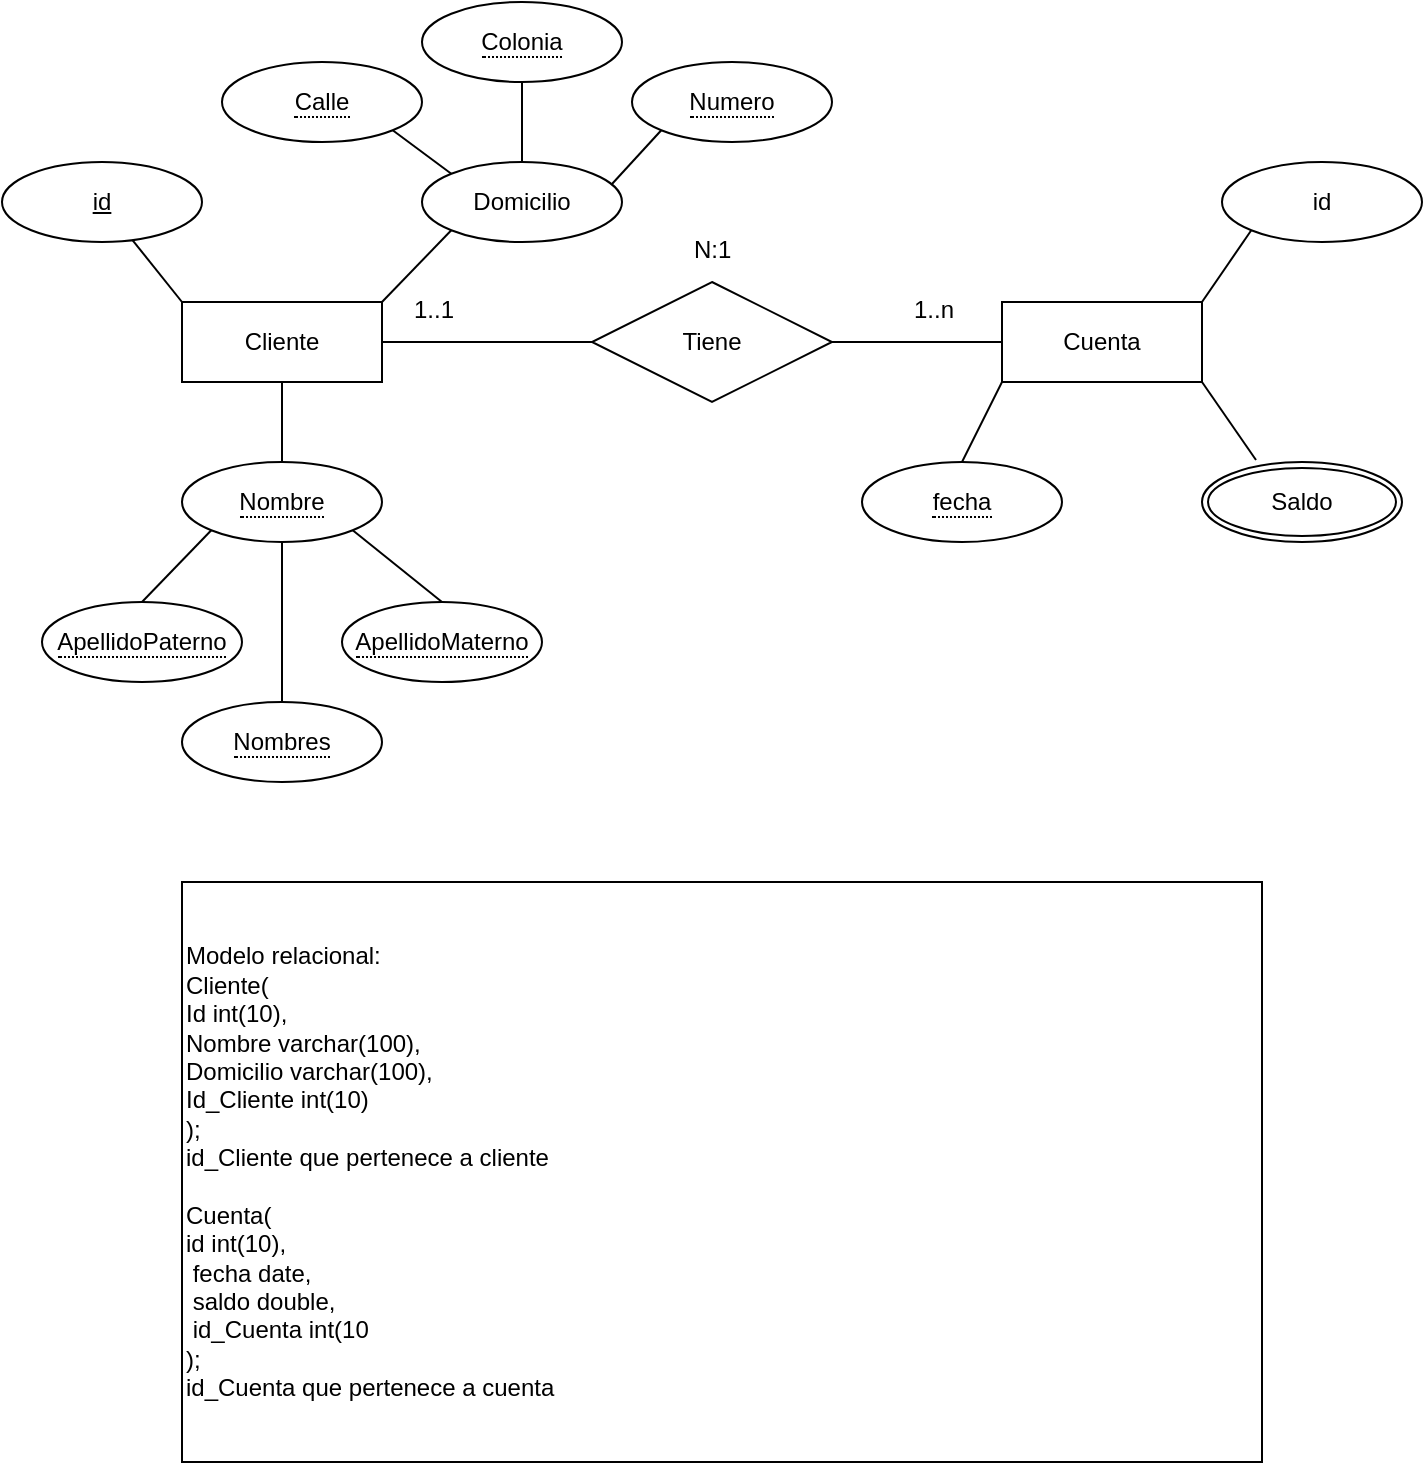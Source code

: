 <mxfile version="20.8.20" type="device"><diagram id="R2lEEEUBdFMjLlhIrx00" name="Page-1"><mxGraphModel dx="1114" dy="528" grid="1" gridSize="10" guides="1" tooltips="1" connect="1" arrows="1" fold="1" page="1" pageScale="1" pageWidth="850" pageHeight="1100" math="0" shadow="0" extFonts="Permanent Marker^https://fonts.googleapis.com/css?family=Permanent+Marker"><root><mxCell id="0"/><mxCell id="1" parent="0"/><mxCell id="7ay_JuVq95Knc4IayuH7-34" value="Cliente" style="whiteSpace=wrap;html=1;align=center;" vertex="1" parent="1"><mxGeometry x="300" y="290" width="100" height="40" as="geometry"/></mxCell><mxCell id="7ay_JuVq95Knc4IayuH7-35" value="Cuenta" style="whiteSpace=wrap;html=1;align=center;" vertex="1" parent="1"><mxGeometry x="710" y="290" width="100" height="40" as="geometry"/></mxCell><mxCell id="7ay_JuVq95Knc4IayuH7-36" value="&lt;u&gt;id&lt;/u&gt;" style="ellipse;whiteSpace=wrap;html=1;align=center;" vertex="1" parent="1"><mxGeometry x="210" y="220" width="100" height="40" as="geometry"/></mxCell><mxCell id="7ay_JuVq95Knc4IayuH7-37" value="&lt;span style=&quot;border-bottom: 1px dotted&quot;&gt;Nombre&lt;/span&gt;" style="ellipse;whiteSpace=wrap;html=1;align=center;" vertex="1" parent="1"><mxGeometry x="300" y="370" width="100" height="40" as="geometry"/></mxCell><mxCell id="7ay_JuVq95Knc4IayuH7-38" value="&lt;span style=&quot;border-bottom: 1px dotted&quot;&gt;ApellidoPaterno&lt;/span&gt;" style="ellipse;whiteSpace=wrap;html=1;align=center;" vertex="1" parent="1"><mxGeometry x="230" y="440" width="100" height="40" as="geometry"/></mxCell><mxCell id="7ay_JuVq95Knc4IayuH7-39" value="&lt;span style=&quot;border-bottom: 1px dotted&quot;&gt;ApellidoMaterno&lt;/span&gt;" style="ellipse;whiteSpace=wrap;html=1;align=center;" vertex="1" parent="1"><mxGeometry x="380" y="440" width="100" height="40" as="geometry"/></mxCell><mxCell id="7ay_JuVq95Knc4IayuH7-40" value="Domicilio" style="ellipse;whiteSpace=wrap;html=1;align=center;" vertex="1" parent="1"><mxGeometry x="420" y="220" width="100" height="40" as="geometry"/></mxCell><mxCell id="7ay_JuVq95Knc4IayuH7-41" value="id" style="ellipse;whiteSpace=wrap;html=1;align=center;" vertex="1" parent="1"><mxGeometry x="820" y="220" width="100" height="40" as="geometry"/></mxCell><mxCell id="7ay_JuVq95Knc4IayuH7-42" value="&lt;span style=&quot;border-bottom: 1px dotted&quot;&gt;fecha&lt;/span&gt;" style="ellipse;whiteSpace=wrap;html=1;align=center;" vertex="1" parent="1"><mxGeometry x="640" y="370" width="100" height="40" as="geometry"/></mxCell><mxCell id="7ay_JuVq95Knc4IayuH7-43" value="Saldo" style="ellipse;shape=doubleEllipse;margin=3;whiteSpace=wrap;html=1;align=center;" vertex="1" parent="1"><mxGeometry x="810" y="370" width="100" height="40" as="geometry"/></mxCell><mxCell id="7ay_JuVq95Knc4IayuH7-44" value="" style="endArrow=none;html=1;rounded=0;exitX=0.5;exitY=1;exitDx=0;exitDy=0;" edge="1" parent="1" source="7ay_JuVq95Knc4IayuH7-34"><mxGeometry width="50" height="50" relative="1" as="geometry"><mxPoint x="390" y="320" as="sourcePoint"/><mxPoint x="350" y="370" as="targetPoint"/><Array as="points"><mxPoint x="350" y="370"/></Array></mxGeometry></mxCell><mxCell id="7ay_JuVq95Knc4IayuH7-45" value="" style="endArrow=none;html=1;rounded=0;entryX=0.5;entryY=0;entryDx=0;entryDy=0;exitX=0;exitY=1;exitDx=0;exitDy=0;" edge="1" parent="1" source="7ay_JuVq95Knc4IayuH7-37" target="7ay_JuVq95Knc4IayuH7-38"><mxGeometry width="50" height="50" relative="1" as="geometry"><mxPoint x="330" y="380" as="sourcePoint"/><mxPoint x="440" y="270" as="targetPoint"/></mxGeometry></mxCell><mxCell id="7ay_JuVq95Knc4IayuH7-46" value="" style="endArrow=none;html=1;rounded=0;entryX=0.5;entryY=0;entryDx=0;entryDy=0;exitX=1;exitY=1;exitDx=0;exitDy=0;" edge="1" parent="1" source="7ay_JuVq95Knc4IayuH7-37" target="7ay_JuVq95Knc4IayuH7-39"><mxGeometry width="50" height="50" relative="1" as="geometry"><mxPoint x="390" y="320" as="sourcePoint"/><mxPoint x="440" y="270" as="targetPoint"/></mxGeometry></mxCell><mxCell id="7ay_JuVq95Knc4IayuH7-47" value="" style="endArrow=none;html=1;rounded=0;exitX=0;exitY=0;exitDx=0;exitDy=0;" edge="1" parent="1" source="7ay_JuVq95Knc4IayuH7-34" target="7ay_JuVq95Knc4IayuH7-36"><mxGeometry width="50" height="50" relative="1" as="geometry"><mxPoint x="320" y="320" as="sourcePoint"/><mxPoint x="370" y="270" as="targetPoint"/></mxGeometry></mxCell><mxCell id="7ay_JuVq95Knc4IayuH7-48" value="" style="endArrow=none;html=1;rounded=0;entryX=0;entryY=1;entryDx=0;entryDy=0;exitX=1;exitY=0;exitDx=0;exitDy=0;" edge="1" parent="1" source="7ay_JuVq95Knc4IayuH7-34" target="7ay_JuVq95Knc4IayuH7-40"><mxGeometry width="50" height="50" relative="1" as="geometry"><mxPoint x="320" y="320" as="sourcePoint"/><mxPoint x="370" y="270" as="targetPoint"/></mxGeometry></mxCell><mxCell id="7ay_JuVq95Knc4IayuH7-49" value="" style="endArrow=none;html=1;rounded=0;entryX=0;entryY=1;entryDx=0;entryDy=0;exitX=1;exitY=0;exitDx=0;exitDy=0;" edge="1" parent="1" source="7ay_JuVq95Knc4IayuH7-35" target="7ay_JuVq95Knc4IayuH7-41"><mxGeometry width="50" height="50" relative="1" as="geometry"><mxPoint x="620" y="320" as="sourcePoint"/><mxPoint x="670" y="270" as="targetPoint"/></mxGeometry></mxCell><mxCell id="7ay_JuVq95Knc4IayuH7-50" value="" style="endArrow=none;html=1;rounded=0;entryX=0.5;entryY=0;entryDx=0;entryDy=0;exitX=0;exitY=1;exitDx=0;exitDy=0;" edge="1" parent="1" source="7ay_JuVq95Knc4IayuH7-35" target="7ay_JuVq95Knc4IayuH7-42"><mxGeometry width="50" height="50" relative="1" as="geometry"><mxPoint x="620" y="320" as="sourcePoint"/><mxPoint x="670" y="270" as="targetPoint"/></mxGeometry></mxCell><mxCell id="7ay_JuVq95Knc4IayuH7-51" value="" style="endArrow=none;html=1;rounded=0;entryX=0.27;entryY=-0.025;entryDx=0;entryDy=0;entryPerimeter=0;exitX=1;exitY=1;exitDx=0;exitDy=0;" edge="1" parent="1" source="7ay_JuVq95Knc4IayuH7-35" target="7ay_JuVq95Knc4IayuH7-43"><mxGeometry width="50" height="50" relative="1" as="geometry"><mxPoint x="720" y="340" as="sourcePoint"/><mxPoint x="670" y="270" as="targetPoint"/></mxGeometry></mxCell><mxCell id="7ay_JuVq95Knc4IayuH7-52" value="Tiene" style="shape=rhombus;perimeter=rhombusPerimeter;whiteSpace=wrap;html=1;align=center;" vertex="1" parent="1"><mxGeometry x="505" y="280" width="120" height="60" as="geometry"/></mxCell><mxCell id="7ay_JuVq95Knc4IayuH7-53" value="" style="endArrow=none;html=1;rounded=0;exitX=1;exitY=0.5;exitDx=0;exitDy=0;entryX=0;entryY=0.5;entryDx=0;entryDy=0;" edge="1" parent="1" source="7ay_JuVq95Knc4IayuH7-34" target="7ay_JuVq95Knc4IayuH7-52"><mxGeometry width="50" height="50" relative="1" as="geometry"><mxPoint x="440" y="360" as="sourcePoint"/><mxPoint x="490" y="310" as="targetPoint"/></mxGeometry></mxCell><mxCell id="7ay_JuVq95Knc4IayuH7-54" value="" style="endArrow=none;html=1;rounded=0;entryX=0;entryY=0.5;entryDx=0;entryDy=0;exitX=1;exitY=0.5;exitDx=0;exitDy=0;" edge="1" parent="1" source="7ay_JuVq95Knc4IayuH7-52" target="7ay_JuVq95Knc4IayuH7-35"><mxGeometry width="50" height="50" relative="1" as="geometry"><mxPoint x="640" y="360" as="sourcePoint"/><mxPoint x="690" y="310" as="targetPoint"/></mxGeometry></mxCell><mxCell id="7ay_JuVq95Knc4IayuH7-55" value="N:1" style="text;strokeColor=none;fillColor=none;spacingLeft=4;spacingRight=4;overflow=hidden;rotatable=0;points=[[0,0.5],[1,0.5]];portConstraint=eastwest;fontSize=12;" vertex="1" parent="1"><mxGeometry x="550" y="250" width="40" height="30" as="geometry"/></mxCell><mxCell id="7ay_JuVq95Knc4IayuH7-56" value="1..n" style="text;strokeColor=none;fillColor=none;spacingLeft=4;spacingRight=4;overflow=hidden;rotatable=0;points=[[0,0.5],[1,0.5]];portConstraint=eastwest;fontSize=12;" vertex="1" parent="1"><mxGeometry x="660" y="280" width="40" height="30" as="geometry"/></mxCell><mxCell id="7ay_JuVq95Knc4IayuH7-57" value="1..1" style="text;strokeColor=none;fillColor=none;spacingLeft=4;spacingRight=4;overflow=hidden;rotatable=0;points=[[0,0.5],[1,0.5]];portConstraint=eastwest;fontSize=12;" vertex="1" parent="1"><mxGeometry x="410" y="280" width="40" height="30" as="geometry"/></mxCell><mxCell id="7ay_JuVq95Knc4IayuH7-58" value="Modelo relacional:&lt;br&gt;Cliente(&lt;br&gt;Id int(10),&lt;br&gt;Nombre varchar(100),&lt;br&gt;Domicilio varchar(100),&amp;nbsp;&lt;br&gt;Id_Cliente int(10)&lt;br&gt;);&lt;br&gt;id_Cliente que pertenece a cliente&lt;br&gt;&lt;br&gt;Cuenta(&lt;br&gt;id int(10),&lt;br&gt;&amp;nbsp;fecha date,&lt;br&gt;&amp;nbsp;saldo double,&lt;br&gt;&amp;nbsp;id_Cuenta int(10&lt;br&gt;);&lt;br&gt;id_Cuenta que pertenece a cuenta" style="whiteSpace=wrap;html=1;align=left;" vertex="1" parent="1"><mxGeometry x="300" y="580" width="540" height="290" as="geometry"/></mxCell><mxCell id="7ay_JuVq95Knc4IayuH7-59" value="&lt;span style=&quot;border-bottom: 1px dotted&quot;&gt;Nombres&lt;/span&gt;" style="ellipse;whiteSpace=wrap;html=1;align=center;" vertex="1" parent="1"><mxGeometry x="300" y="490" width="100" height="40" as="geometry"/></mxCell><mxCell id="7ay_JuVq95Knc4IayuH7-60" value="" style="endArrow=none;html=1;rounded=0;entryX=0.5;entryY=1;entryDx=0;entryDy=0;" edge="1" parent="1" source="7ay_JuVq95Knc4IayuH7-59" target="7ay_JuVq95Knc4IayuH7-37"><mxGeometry width="50" height="50" relative="1" as="geometry"><mxPoint x="310" y="460" as="sourcePoint"/><mxPoint x="360" y="410" as="targetPoint"/></mxGeometry></mxCell><mxCell id="7ay_JuVq95Knc4IayuH7-61" value="&lt;span style=&quot;border-bottom: 1px dotted&quot;&gt;Calle&lt;/span&gt;" style="ellipse;whiteSpace=wrap;html=1;align=center;" vertex="1" parent="1"><mxGeometry x="320" y="170" width="100" height="40" as="geometry"/></mxCell><mxCell id="7ay_JuVq95Knc4IayuH7-62" value="&lt;span style=&quot;border-bottom: 1px dotted&quot;&gt;Colonia&lt;/span&gt;" style="ellipse;whiteSpace=wrap;html=1;align=center;" vertex="1" parent="1"><mxGeometry x="420" y="140" width="100" height="40" as="geometry"/></mxCell><mxCell id="7ay_JuVq95Knc4IayuH7-63" value="&lt;span style=&quot;border-bottom: 1px dotted&quot;&gt;Numero&lt;/span&gt;" style="ellipse;whiteSpace=wrap;html=1;align=center;" vertex="1" parent="1"><mxGeometry x="525" y="170" width="100" height="40" as="geometry"/></mxCell><mxCell id="7ay_JuVq95Knc4IayuH7-64" value="" style="endArrow=none;html=1;rounded=0;entryX=0.5;entryY=1;entryDx=0;entryDy=0;exitX=0.5;exitY=0;exitDx=0;exitDy=0;" edge="1" parent="1" source="7ay_JuVq95Knc4IayuH7-40" target="7ay_JuVq95Knc4IayuH7-62"><mxGeometry width="50" height="50" relative="1" as="geometry"><mxPoint x="460" y="220" as="sourcePoint"/><mxPoint x="510" y="170" as="targetPoint"/></mxGeometry></mxCell><mxCell id="7ay_JuVq95Knc4IayuH7-65" value="" style="endArrow=none;html=1;rounded=0;entryX=0;entryY=1;entryDx=0;entryDy=0;exitX=0.95;exitY=0.275;exitDx=0;exitDy=0;exitPerimeter=0;" edge="1" parent="1" source="7ay_JuVq95Knc4IayuH7-40" target="7ay_JuVq95Knc4IayuH7-63"><mxGeometry width="50" height="50" relative="1" as="geometry"><mxPoint x="510" y="240" as="sourcePoint"/><mxPoint x="540" y="200" as="targetPoint"/></mxGeometry></mxCell><mxCell id="7ay_JuVq95Knc4IayuH7-66" value="" style="endArrow=none;html=1;rounded=0;entryX=1;entryY=1;entryDx=0;entryDy=0;exitX=0;exitY=0;exitDx=0;exitDy=0;" edge="1" parent="1" source="7ay_JuVq95Knc4IayuH7-40" target="7ay_JuVq95Knc4IayuH7-61"><mxGeometry width="50" height="50" relative="1" as="geometry"><mxPoint x="390" y="250" as="sourcePoint"/><mxPoint x="440" y="200" as="targetPoint"/></mxGeometry></mxCell></root></mxGraphModel></diagram></mxfile>